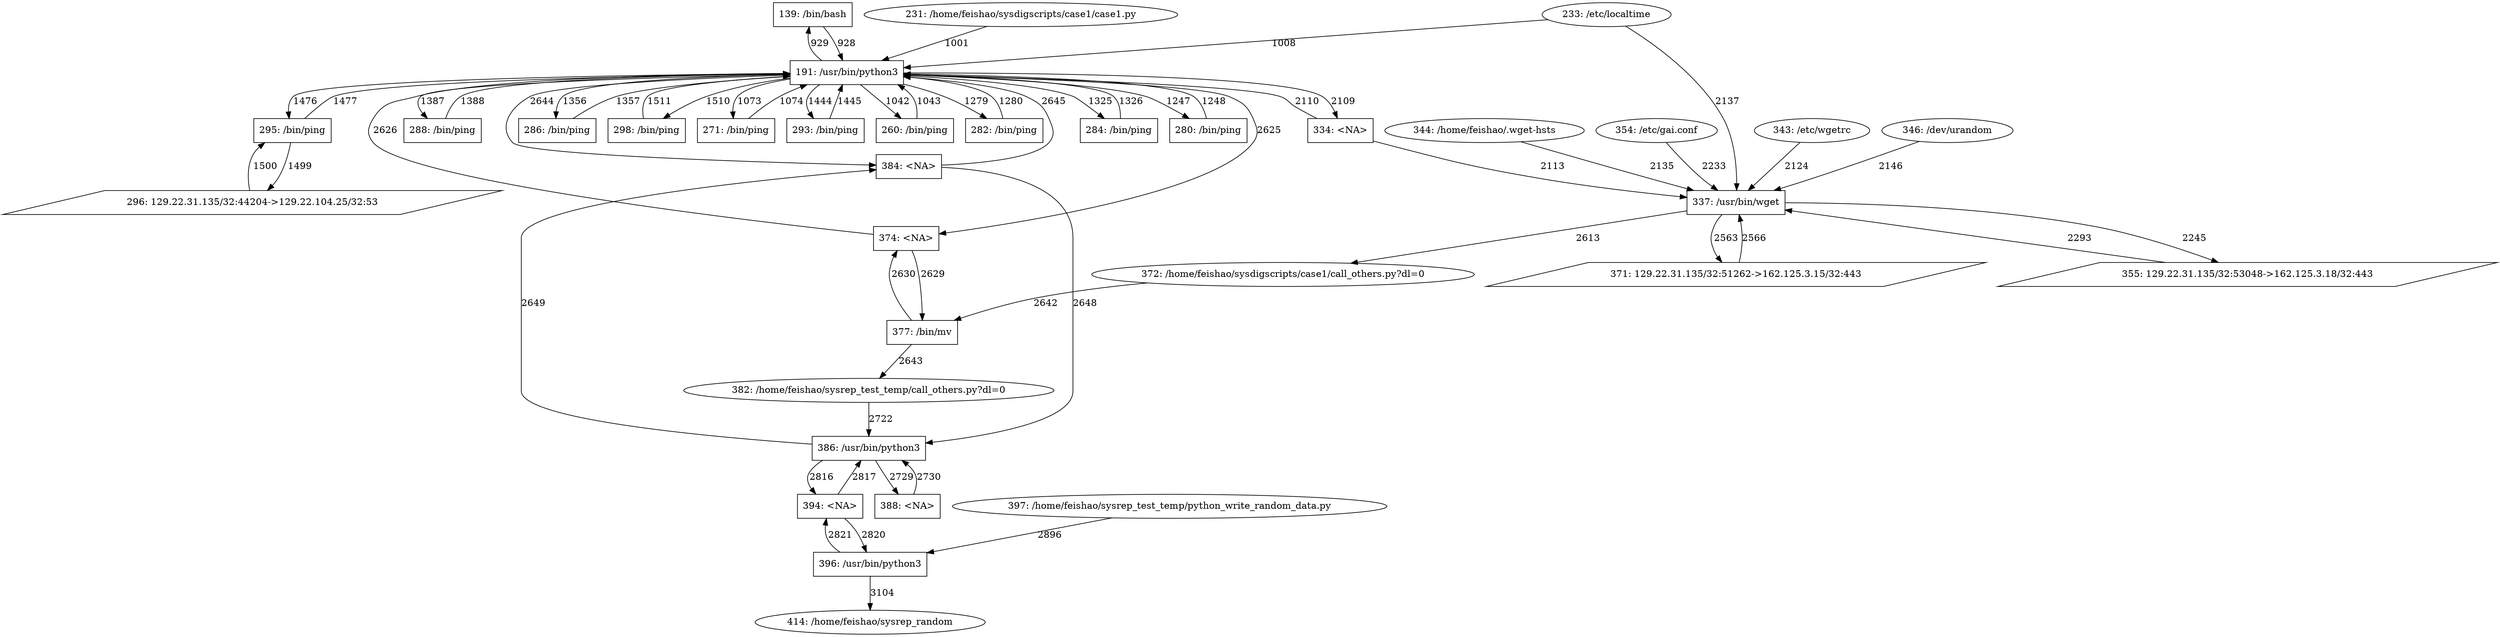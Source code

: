 digraph G {
  139 [ label="139: /bin/bash" shape="box" ];
  191 [ label="191: /usr/bin/python3" shape="box" ];
  298 [ label="298: /bin/ping" shape="box" ];
  271 [ label="271: /bin/ping" shape="box" ];
  293 [ label="293: /bin/ping" shape="box" ];
  384 [ label="384: <NA>" shape="box" ];
  295 [ label="295: /bin/ping" shape="box" ];
  288 [ label="288: /bin/ping" shape="box" ];
  374 [ label="374: <NA>" shape="box" ];
  286 [ label="286: /bin/ping" shape="box" ];
  260 [ label="260: /bin/ping" shape="box" ];
  282 [ label="282: /bin/ping" shape="box" ];
  334 [ label="334: <NA>" shape="box" ];
  284 [ label="284: /bin/ping" shape="box" ];
  280 [ label="280: /bin/ping" shape="box" ];
  386 [ label="386: /usr/bin/python3" shape="box" ];
  377 [ label="377: /bin/mv" shape="box" ];
  394 [ label="394: <NA>" shape="box" ];
  388 [ label="388: <NA>" shape="box" ];
  396 [ label="396: /usr/bin/python3" shape="box" ];
  337 [ label="337: /usr/bin/wget" shape="box" ];
  382 [ label="382: /home/feishao/sysrep_test_temp/call_others.py?dl=0" shape="ellipse" ];
  343 [ label="343: /etc/wgetrc" shape="ellipse" ];
  346 [ label="346: /dev/urandom" shape="ellipse" ];
  296 [ label="296: 129.22.31.135/32:44204->129.22.104.25/32:53" shape="parallelogram" ];
  233 [ label="233: /etc/localtime" shape="ellipse" ];
  231 [ label="231: /home/feishao/sysdigscripts/case1/case1.py" shape="ellipse" ];
  344 [ label="344: /home/feishao/.wget-hsts" shape="ellipse" ];
  355 [ label="355: 129.22.31.135/32:53048->162.125.3.18/32:443" shape="parallelogram" ];
  371 [ label="371: 129.22.31.135/32:51262->162.125.3.15/32:443" shape="parallelogram" ];
  397 [ label="397: /home/feishao/sysrep_test_temp/python_write_random_data.py" shape="ellipse" ];
  354 [ label="354: /etc/gai.conf" shape="ellipse" ];
  372 [ label="372: /home/feishao/sysdigscripts/case1/call_others.py?dl=0" shape="ellipse" ];
  414 [ label="414: /home/feishao/sysrep_random" shape="ellipse" ];
  139 -> 191 [ label="928" ];
  298 -> 191 [ label="1511" ];
  271 -> 191 [ label="1074" ];
  293 -> 191 [ label="1445" ];
  191 -> 139 [ label="929" ];
  191 -> 298 [ label="1510" ];
  191 -> 271 [ label="1073" ];
  191 -> 293 [ label="1444" ];
  191 -> 384 [ label="2644" ];
  191 -> 295 [ label="1476" ];
  191 -> 288 [ label="1387" ];
  191 -> 374 [ label="2625" ];
  191 -> 286 [ label="1356" ];
  191 -> 260 [ label="1042" ];
  191 -> 282 [ label="1279" ];
  191 -> 334 [ label="2109" ];
  191 -> 284 [ label="1325" ];
  191 -> 280 [ label="1247" ];
  384 -> 191 [ label="2645" ];
  384 -> 386 [ label="2648" ];
  295 -> 191 [ label="1477" ];
  377 -> 374 [ label="2630" ];
  386 -> 394 [ label="2816" ];
  386 -> 384 [ label="2649" ];
  386 -> 388 [ label="2729" ];
  288 -> 191 [ label="1388" ];
  374 -> 191 [ label="2626" ];
  374 -> 377 [ label="2629" ];
  286 -> 191 [ label="1357" ];
  394 -> 396 [ label="2820" ];
  394 -> 386 [ label="2817" ];
  260 -> 191 [ label="1043" ];
  282 -> 191 [ label="1280" ];
  334 -> 191 [ label="2110" ];
  334 -> 337 [ label="2113" ];
  284 -> 191 [ label="1326" ];
  396 -> 394 [ label="2821" ];
  388 -> 386 [ label="2730" ];
  280 -> 191 [ label="1248" ];
  382 -> 386 [ label="2722" ];
  343 -> 337 [ label="2124" ];
  346 -> 337 [ label="2146" ];
  296 -> 295 [ label="1500" ];
  233 -> 191 [ label="1008" ];
  233 -> 337 [ label="2137" ];
  231 -> 191 [ label="1001" ];
  344 -> 337 [ label="2135" ];
  355 -> 337 [ label="2293" ];
  371 -> 337 [ label="2566" ];
  397 -> 396 [ label="2896" ];
  354 -> 337 [ label="2233" ];
  372 -> 377 [ label="2642" ];
  377 -> 382 [ label="2643" ];
  396 -> 414 [ label="3104" ];
  337 -> 371 [ label="2563" ];
  337 -> 372 [ label="2613" ];
  337 -> 355 [ label="2245" ];
  295 -> 296 [ label="1499" ];
}

